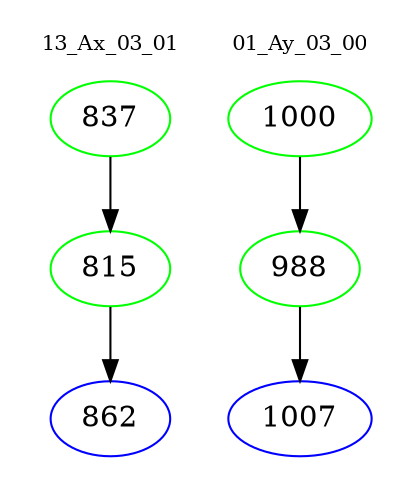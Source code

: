 digraph{
subgraph cluster_0 {
color = white
label = "13_Ax_03_01";
fontsize=10;
T0_837 [label="837", color="green"]
T0_837 -> T0_815 [color="black"]
T0_815 [label="815", color="green"]
T0_815 -> T0_862 [color="black"]
T0_862 [label="862", color="blue"]
}
subgraph cluster_1 {
color = white
label = "01_Ay_03_00";
fontsize=10;
T1_1000 [label="1000", color="green"]
T1_1000 -> T1_988 [color="black"]
T1_988 [label="988", color="green"]
T1_988 -> T1_1007 [color="black"]
T1_1007 [label="1007", color="blue"]
}
}
